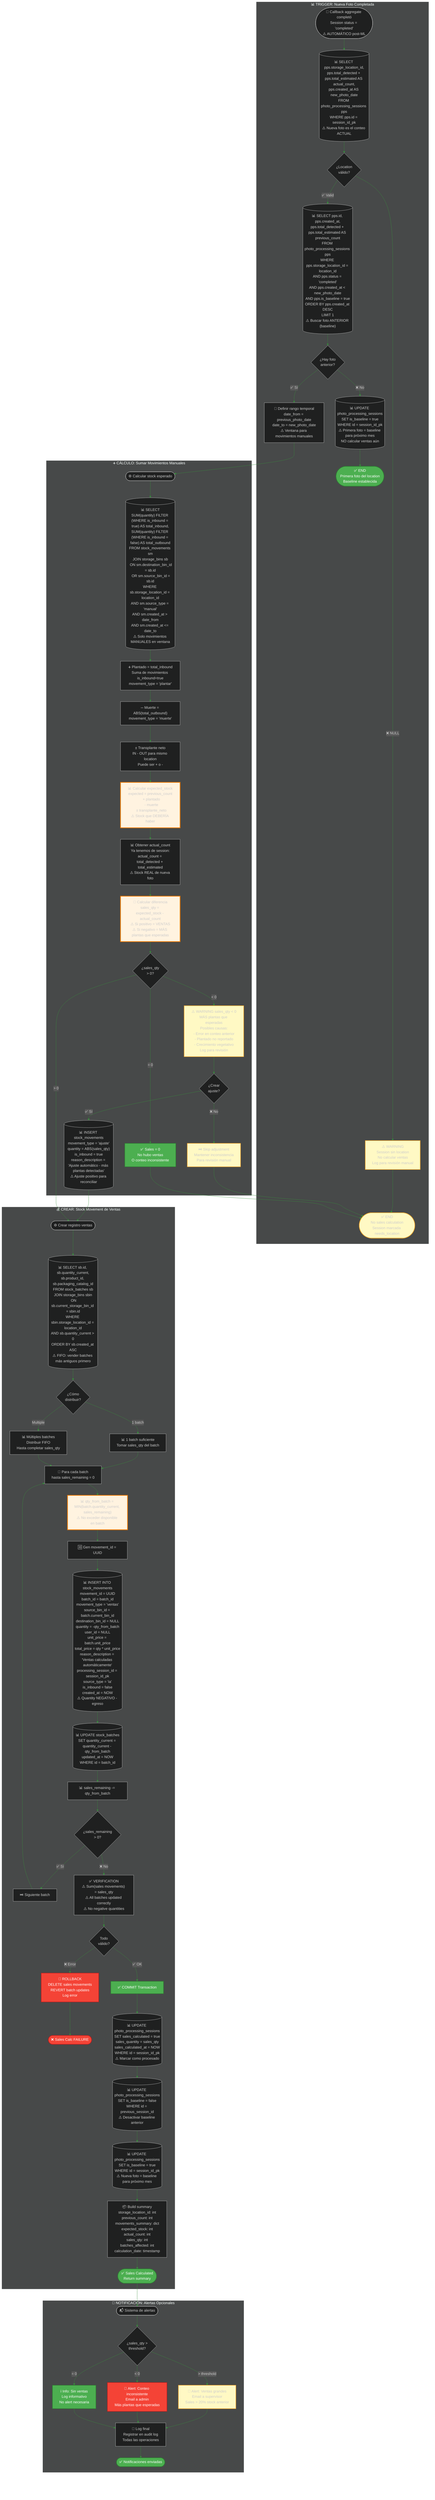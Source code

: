 ---
config:
  theme: dark
  themeVariables:
    primaryColor: '#E8F5E9'
    primaryTextColor: '#1B5E20'
    primaryBorderColor: '#4CAF50'
    lineColor: '#388E3C'
    secondaryColor: '#E3F2FD'
    tertiaryColor: '#FFF3E0'
    noteBkgColor: '#FFFDE7'
    noteBorderColor: '#FBC02D'
  layout: dagre
---
flowchart TB
  subgraph TRIGGER_SALES["📊 TRIGGER: Nueva Foto Completada"]
    direction TB
      TRIGGER_START(["🔔 Callback aggregate completó<br>Session status = 'completed'<br>⚠️ AUTOMÁTICO post-ML"])
      TRIGGER_GET_SESSION[("📊 SELECT pps.storage_location_id,<br>pps.total_detected + pps.total_estimated AS actual_count,<br>pps.created_at AS new_photo_date<br>FROM photo_processing_sessions pps<br>WHERE pps.id = session_id_pk<br>⚠️ Nueva foto es el conteo ACTUAL")]
      TRIGGER_CHECK_LOCATION{"¿Location<br>válido?"}
      TRIGGER_WARNING_NO_LOC["⚠️ WARNING<br>Session sin location<br>No calcular ventas<br>Log para revisión manual"]
      TRIGGER_END_NO_CALC(["✅ END<br>No sales calculation<br>Session marcada needs_location"])
      TRIGGER_FIND_PREVIOUS[("📊 SELECT pps.id, pps.created_at,<br>pps.total_detected + pps.total_estimated AS previous_count<br>FROM photo_processing_sessions pps<br>WHERE pps.storage_location_id = location_id<br>AND pps.status = 'completed'<br>AND pps.created_at < new_photo_date<br>AND pps.is_baseline = true<br>ORDER BY pps.created_at DESC<br>LIMIT 1<br>⚠️ Buscar foto ANTERIOR (baseline)")]
      TRIGGER_PREVIOUS_EXISTS{"¿Hay foto<br>anterior?"}
      TRIGGER_MARK_NEW_BASELINE@{ label: "📊 UPDATE photo_processing_sessions<br>SET is_baseline = true<br>WHERE id = session_id_pk<br>⚠️ Primera foto = baseline para próximo mes<br>NO calcular ventas aún" }
      TRIGGER_END_FIRST(["✅ END<br>Primera foto del location<br>Baseline establecida"])
      TRIGGER_GET_DATE_RANGE["📅 Definir rango temporal<br>date_from = previous_photo_date<br>date_to = new_photo_date<br>⚠️ Ventana para movimientos manuales"]
  end

  subgraph CALC_MOVEMENTS["➕ CÁLCULO: Sumar Movimientos Manuales"]
    direction TB
      CALC_START(["⚙️ Calcular stock esperado"])
      CALC_QUERY_MOVEMENTS[("📊 SELECT<br>SUM(quantity) FILTER (WHERE is_inbound = true) AS total_inbound,<br>SUM(quantity) FILTER (WHERE is_inbound = false) AS total_outbound<br>FROM stock_movements sm<br>JOIN storage_bins sb<br>  ON sm.destination_bin_id = sb.id<br>  OR sm.source_bin_id = sb.id<br>WHERE sb.storage_location_id = location_id<br>AND sm.source_type = 'manual'<br>AND sm.created_at > date_from<br>AND sm.created_at <= date_to<br>⚠️ Solo movimientos MANUALES en ventana")]
      CALC_PLANTADO["➕ Plantado = total_inbound<br>Suma de movimientos is_inbound=true<br>movement_type = 'plantar'"]
      CALC_MUERTE["➖ Muerte = ABS(total_outbound)<br>movement_type = 'muerte'"]
      CALC_TRANSPLANTE["±️ Transplante neto<br>IN - OUT para mismo location<br>Puede ser + o -"]
      CALC_EXPECTED@{ label: "📊 Calcular expected_stock<br>expected = previous_count<br>  + plantado<br>  - muerte<br>  ± transplante_neto<br>⚠️ Stock que DEBERÍA haber" }
      CALC_GET_ACTUAL["📊 Obtener actual_count<br>Ya tenemos de session:<br>actual_count = total_detected + total_estimated<br>⚠️ Stock REAL de nueva foto"]
      CALC_DIFF@{ label: "🔢 Calcular diferencia<br>sales_qty = expected_stock - actual_count<br>⚠️ Si positivo = VENTAS<br>⚠️ Si negativo = MÁS plantas que esperadas" }
      CALC_CHECK_DIFF{"¿sales_qty<br>> 0?"}
      CALC_ZERO_SALES["✅ Sales = 0<br>No hubo ventas<br>O conteo inconsistente"]
      CALC_LOG_NEGATIVE@{ label: "⚠️ WARNING sales_qty < 0<br>MÁS plantas que esperadas<br>Posibles causas:<br>- Error en conteo anterior<br>- Plantado no reportado<br>- Crecimiento vegetativo<br>Log para revisión" }
      CALC_ADJUSTMENT_NEEDED{"¿Crear<br>ajuste?"}
      CALC_CREATE_ADJUSTMENT@{ label: "📊 INSERT stock_movements<br>movement_type = 'ajuste'<br>quantity = ABS(sales_qty)<br>is_inbound = true<br>reason_description = 'Ajuste automático - más plantas detectadas'<br>⚠️ Ajuste positivo para reconciliar" }
      CALC_SKIP_ADJUSTMENT["⏭️ Skip adjustment<br>Mantener inconsistencia<br>Para revisión manual"]
  end

  subgraph CREATE_SALES["💰 CREAR: Stock Movement de Ventas"]
    direction TB
      SALES_START(["⚙️ Crear registro ventas"])
      SALES_FIND_BATCHES[("📊 SELECT sb.id, sb.quantity_current,<br>sb.product_id, sb.packaging_catalog_id<br>FROM stock_batches sb<br>JOIN storage_bins sbin<br>  ON sb.current_storage_bin_id = sbin.id<br>WHERE sbin.storage_location_id = location_id<br>AND sb.quantity_current > 0<br>ORDER BY sb.created_at ASC<br>⚠️ FIFO: vender batches más antiguos primero")]
      SALES_DISTRIBUTE{"¿Cómo<br>distribuir?"}
      SALES_SINGLE_BATCH["📊 1 batch suficiente<br>Tomar sales_qty del batch"]
      SALES_MULTIPLE_BATCHES["📊 Múltiples batches<br>Distribuir FIFO<br>Hasta completar sales_qty"]
      SALES_LOOP_BATCHES["🔄 Para cada batch<br>hasta sales_remaining = 0"]
      SALES_CALC_QTY@{ label: "📊 qty_from_batch = <br>MIN(batch.quantity_current, sales_remaining)<br>⚠️ No exceder disponible en batch" }
      SALES_GEN_MOVEMENT_ID["🆔 Gen movement_id = UUID"]
      SALES_INSERT_MOVEMENT@{ label: "📊 INSERT INTO stock_movements<br>movement_id = UUID<br>batch_id = batch_id<br>movement_type = 'ventas'<br>source_bin_id = batch.current_bin_id<br>destination_bin_id = NULL<br>quantity = -qty_from_batch<br>user_id = NULL<br>unit_price = batch.unit_price<br>total_price = qty * unit_price<br>reason_description = 'Ventas calculadas automáticamente'<br>processing_session_id = session_id_pk<br>source_type = 'ia'<br>is_inbound = false<br>created_at = NOW<br>⚠️ Quantity NEGATIVO - egreso" }
      SALES_UPDATE_BATCH@{ label: "📊 UPDATE stock_batches<br>SET quantity_current = quantity_current - qty_from_batch<br>updated_at = NOW<br>WHERE id = batch_id" }
      SALES_DECREMENT["📊 sales_remaining -= qty_from_batch"]
      SALES_CHECK_REMAINING{"¿sales_remaining<br>> 0?"}
      SALES_NEXT_BATCH["⏭️ Siguiente batch"]
      SALES_VERIFY["✅ VERIFICATION<br>⚠️ Sum(sales movements) = sales_qty<br>⚠️ All batches updated correctly<br>⚠️ No negative quantities"]
      SALES_ALL_VALID{"Todo<br>válido?"}
      SALES_ROLLBACK["🔄 ROLLBACK<br>DELETE sales movements<br>REVERT batch updates<br>Log error"]
      SALES_ERROR_END(["❌ Sales Calc FAILURE"])
      SALES_COMMIT["✅ COMMIT Transaction"]
      SALES_UPDATE_SESSION@{ label: "📊 UPDATE photo_processing_sessions<br>SET sales_calculated = true<br>sales_quantity = sales_qty<br>sales_calculated_at = NOW<br>WHERE id = session_id_pk<br>⚠️ Marcar como procesado" }
      SALES_MARK_OLD_BASELINE[("📊 UPDATE photo_processing_sessions<br>SET is_baseline = false<br>WHERE id = previous_session_id<br>⚠️ Desactivar baseline anterior")]
      SALES_MARK_NEW_BASELINE[("📊 UPDATE photo_processing_sessions<br>SET is_baseline = true<br>WHERE id = session_id_pk<br>⚠️ Nueva foto = baseline para próximo mes")]
      SALES_BUILD_SUMMARY["📦 Build summary<br>storage_location_id: int<br>previous_count: int<br>movements_summary: dict<br>expected_stock: int<br>actual_count: int<br>sales_qty: int<br>batches_affected: int<br>calculation_date: timestamp"]
      SALES_END(["✅ Sales Calculated<br>Return summary"])
  end

  subgraph NOTIFICATION["📧 NOTIFICACIÓN: Alertas Opcionales"]
    direction TB
      NOTIFY_START(["📬 Sistema de alertas"])
      NOTIFY_CHECK_THRESHOLD{"¿sales_qty ><br>threshold?"}
      NOTIFY_LARGE_SALES["📧 Alert: Ventas grandes<br>Email a supervisor<br>Sales > 20% stock anterior"]
      NOTIFY_NEGATIVE_SALES["📧 Alert: Conteo inconsistente<br>Email a admin<br>Más plantas que esperadas"]
      NOTIFY_ZERO_SALES["ℹ️ Info: Sin ventas<br>Log informativo<br>No alert necesaria"]
      NOTIFY_LOG["📝 Log final<br>Registrar en audit log<br>Todas las operaciones"]
      NOTIFY_END(["✅ Notificaciones enviadas"])
  end

  TRIGGER_START --> TRIGGER_GET_SESSION
  TRIGGER_GET_SESSION --> TRIGGER_CHECK_LOCATION
  TRIGGER_CHECK_LOCATION -- ❌ NULL --> TRIGGER_WARNING_NO_LOC
  TRIGGER_WARNING_NO_LOC --> TRIGGER_END_NO_CALC
  TRIGGER_CHECK_LOCATION -- ✅ Valid --> TRIGGER_FIND_PREVIOUS
  TRIGGER_FIND_PREVIOUS --> TRIGGER_PREVIOUS_EXISTS
  TRIGGER_PREVIOUS_EXISTS -- ❌ No --> TRIGGER_MARK_NEW_BASELINE
  TRIGGER_MARK_NEW_BASELINE --> TRIGGER_END_FIRST
  TRIGGER_PREVIOUS_EXISTS -- ✅ Sí --> TRIGGER_GET_DATE_RANGE
  TRIGGER_GET_DATE_RANGE --> CALC_START

  CALC_START --> CALC_QUERY_MOVEMENTS
  CALC_QUERY_MOVEMENTS --> CALC_PLANTADO
  CALC_PLANTADO --> CALC_MUERTE
  CALC_MUERTE --> CALC_TRANSPLANTE
  CALC_TRANSPLANTE --> CALC_EXPECTED
  CALC_EXPECTED --> CALC_GET_ACTUAL
  CALC_GET_ACTUAL --> CALC_DIFF
  CALC_DIFF --> CALC_CHECK_DIFF
  CALC_CHECK_DIFF -- = 0 --> CALC_ZERO_SALES
  CALC_CHECK_DIFF -- < 0 --> CALC_LOG_NEGATIVE
  CALC_LOG_NEGATIVE --> CALC_ADJUSTMENT_NEEDED
  CALC_ADJUSTMENT_NEEDED -- ✅ Sí --> CALC_CREATE_ADJUSTMENT
  CALC_ADJUSTMENT_NEEDED -- ❌ No --> CALC_SKIP_ADJUSTMENT
  CALC_CREATE_ADJUSTMENT --> SALES_START
  CALC_SKIP_ADJUSTMENT --> TRIGGER_END_NO_CALC
  CALC_CHECK_DIFF -- > 0 --> SALES_START
  CALC_ZERO_SALES --> TRIGGER_END_NO_CALC

  SALES_START --> SALES_FIND_BATCHES
  SALES_FIND_BATCHES --> SALES_DISTRIBUTE
  SALES_DISTRIBUTE -- 1 batch --> SALES_SINGLE_BATCH
  SALES_DISTRIBUTE -- Multiple --> SALES_MULTIPLE_BATCHES
  SALES_SINGLE_BATCH --> SALES_LOOP_BATCHES
  SALES_MULTIPLE_BATCHES --> SALES_LOOP_BATCHES
  SALES_LOOP_BATCHES --> SALES_CALC_QTY
  SALES_CALC_QTY --> SALES_GEN_MOVEMENT_ID
  SALES_GEN_MOVEMENT_ID --> SALES_INSERT_MOVEMENT
  SALES_INSERT_MOVEMENT --> SALES_UPDATE_BATCH
  SALES_UPDATE_BATCH --> SALES_DECREMENT
  SALES_DECREMENT --> SALES_CHECK_REMAINING
  SALES_CHECK_REMAINING -- ✅ Sí --> SALES_NEXT_BATCH
  SALES_NEXT_BATCH --> SALES_LOOP_BATCHES
  SALES_CHECK_REMAINING -- ❌ No --> SALES_VERIFY
  SALES_VERIFY --> SALES_ALL_VALID
  SALES_ALL_VALID -- ❌ Error --> SALES_ROLLBACK
  SALES_ROLLBACK --> SALES_ERROR_END
  SALES_ALL_VALID -- ✅ OK --> SALES_COMMIT
  SALES_COMMIT --> SALES_UPDATE_SESSION
  SALES_UPDATE_SESSION --> SALES_MARK_OLD_BASELINE
  SALES_MARK_OLD_BASELINE --> SALES_MARK_NEW_BASELINE
  SALES_MARK_NEW_BASELINE --> SALES_BUILD_SUMMARY
  SALES_BUILD_SUMMARY --> SALES_END
  SALES_END --> NOTIFY_START

  NOTIFY_START --> NOTIFY_CHECK_THRESHOLD
  NOTIFY_CHECK_THRESHOLD -- > threshold --> NOTIFY_LARGE_SALES
  NOTIFY_CHECK_THRESHOLD -- < 0 --> NOTIFY_NEGATIVE_SALES
  NOTIFY_CHECK_THRESHOLD -- = 0 --> NOTIFY_ZERO_SALES
  NOTIFY_LARGE_SALES --> NOTIFY_LOG
  NOTIFY_NEGATIVE_SALES --> NOTIFY_LOG
  NOTIFY_ZERO_SALES --> NOTIFY_LOG
  NOTIFY_LOG --> NOTIFY_END

  CALC_EXPECTED@{ shape: rect }
  CALC_DIFF@{ shape: rect }
  CALC_CREATE_ADJUSTMENT@{ shape: cylinder }
  CALC_LOG_NEGATIVE@{ shape: rect }
  SALES_CALC_QTY@{ shape: rect }
  SALES_INSERT_MOVEMENT@{ shape: cylinder }
  SALES_UPDATE_BATCH@{ shape: cylinder }
  SALES_UPDATE_SESSION@{ shape: cylinder }
  TRIGGER_MARK_NEW_BASELINE@{ shape: cylinder }

  TRIGGER_WARNING_NO_LOC:::warningStyle
  TRIGGER_END_NO_CALC:::warningStyle
  TRIGGER_END_FIRST:::successStyle
  CALC_ZERO_SALES:::successStyle
  CALC_LOG_NEGATIVE:::warningStyle
  CALC_SKIP_ADJUSTMENT:::warningStyle
  SALES_ROLLBACK:::errorStyle
  SALES_ERROR_END:::errorStyle
  SALES_COMMIT:::successStyle
  SALES_END:::successStyle
  NOTIFY_LARGE_SALES:::warningStyle
  NOTIFY_NEGATIVE_SALES:::errorStyle
  NOTIFY_ZERO_SALES:::successStyle
  NOTIFY_END:::successStyle
  CALC_EXPECTED:::criticalStyle
  CALC_DIFF:::criticalStyle
  SALES_CALC_QTY:::criticalStyle

  classDef errorStyle fill:#f44336,color:#fff,stroke:#b71c1c,stroke-width:2px
  classDef successStyle fill:#4CAF50,color:#fff,stroke:#2E7D32,stroke-width:2px
  classDef warningStyle fill:#FFF9C4,stroke:#F9A825,stroke-width:2px
  classDef criticalStyle fill:#FFF3E0,stroke:#F57C00,stroke-width:3px
  classDef processingStyle fill:#E3F2FD,stroke:#1976D2,stroke-width:2px